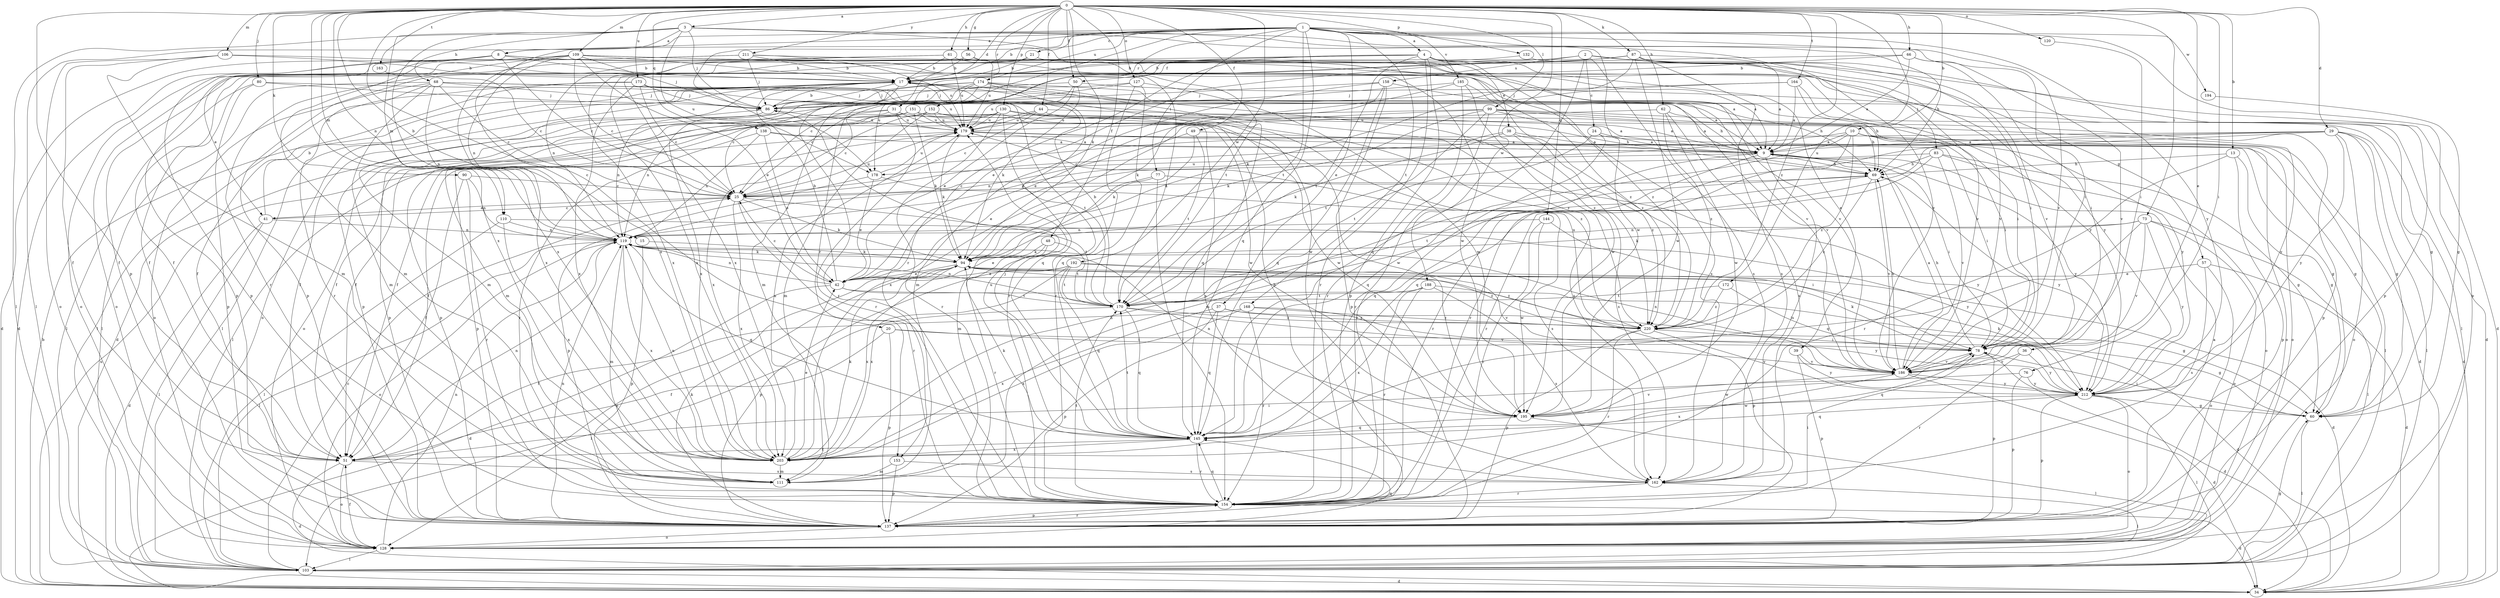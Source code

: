 strict digraph  {
0;
1;
2;
3;
4;
8;
9;
10;
13;
15;
17;
20;
21;
24;
25;
29;
31;
34;
36;
37;
38;
39;
41;
42;
44;
48;
49;
50;
51;
56;
57;
60;
61;
62;
66;
68;
69;
73;
76;
77;
78;
80;
83;
86;
87;
90;
94;
99;
103;
106;
109;
110;
111;
119;
120;
127;
128;
130;
132;
137;
138;
144;
145;
151;
152;
153;
154;
158;
162;
163;
164;
168;
170;
172;
173;
174;
178;
179;
185;
186;
188;
192;
194;
195;
203;
211;
212;
220;
0 -> 3  [label=a];
0 -> 10  [label=b];
0 -> 13  [label=b];
0 -> 15  [label=b];
0 -> 20  [label=c];
0 -> 29  [label=d];
0 -> 31  [label=d];
0 -> 36  [label=e];
0 -> 44  [label=f];
0 -> 48  [label=f];
0 -> 49  [label=f];
0 -> 50  [label=f];
0 -> 56  [label=g];
0 -> 61  [label=h];
0 -> 62  [label=h];
0 -> 66  [label=h];
0 -> 73  [label=i];
0 -> 76  [label=i];
0 -> 80  [label=j];
0 -> 87  [label=k];
0 -> 90  [label=k];
0 -> 94  [label=k];
0 -> 99  [label=l];
0 -> 106  [label=m];
0 -> 109  [label=m];
0 -> 110  [label=m];
0 -> 119  [label=n];
0 -> 120  [label=o];
0 -> 127  [label=o];
0 -> 130  [label=p];
0 -> 132  [label=p];
0 -> 137  [label=p];
0 -> 138  [label=q];
0 -> 144  [label=q];
0 -> 151  [label=r];
0 -> 163  [label=t];
0 -> 164  [label=t];
0 -> 172  [label=u];
0 -> 173  [label=u];
0 -> 188  [label=w];
0 -> 192  [label=w];
0 -> 203  [label=x];
0 -> 211  [label=y];
0 -> 220  [label=z];
1 -> 4  [label=a];
1 -> 8  [label=a];
1 -> 17  [label=b];
1 -> 21  [label=c];
1 -> 37  [label=e];
1 -> 77  [label=i];
1 -> 103  [label=l];
1 -> 128  [label=o];
1 -> 145  [label=q];
1 -> 152  [label=r];
1 -> 153  [label=r];
1 -> 168  [label=t];
1 -> 170  [label=t];
1 -> 174  [label=u];
1 -> 178  [label=u];
1 -> 185  [label=v];
1 -> 186  [label=v];
1 -> 194  [label=w];
1 -> 195  [label=w];
1 -> 203  [label=x];
1 -> 212  [label=y];
2 -> 24  [label=c];
2 -> 34  [label=d];
2 -> 83  [label=j];
2 -> 145  [label=q];
2 -> 158  [label=s];
2 -> 162  [label=s];
2 -> 203  [label=x];
3 -> 8  [label=a];
3 -> 68  [label=h];
3 -> 69  [label=h];
3 -> 78  [label=i];
3 -> 86  [label=j];
3 -> 103  [label=l];
3 -> 110  [label=m];
3 -> 170  [label=t];
3 -> 178  [label=u];
3 -> 186  [label=v];
3 -> 203  [label=x];
4 -> 38  [label=e];
4 -> 39  [label=e];
4 -> 50  [label=f];
4 -> 51  [label=f];
4 -> 57  [label=g];
4 -> 137  [label=p];
4 -> 153  [label=r];
4 -> 154  [label=r];
4 -> 162  [label=s];
4 -> 170  [label=t];
4 -> 178  [label=u];
8 -> 17  [label=b];
8 -> 25  [label=c];
8 -> 34  [label=d];
8 -> 41  [label=e];
8 -> 111  [label=m];
8 -> 137  [label=p];
8 -> 170  [label=t];
8 -> 220  [label=z];
9 -> 69  [label=h];
9 -> 78  [label=i];
9 -> 145  [label=q];
9 -> 154  [label=r];
9 -> 162  [label=s];
9 -> 178  [label=u];
9 -> 212  [label=y];
10 -> 9  [label=a];
10 -> 34  [label=d];
10 -> 103  [label=l];
10 -> 119  [label=n];
10 -> 128  [label=o];
10 -> 145  [label=q];
10 -> 154  [label=r];
10 -> 220  [label=z];
13 -> 60  [label=g];
13 -> 69  [label=h];
13 -> 137  [label=p];
13 -> 154  [label=r];
15 -> 94  [label=k];
15 -> 137  [label=p];
17 -> 86  [label=j];
17 -> 103  [label=l];
17 -> 111  [label=m];
17 -> 128  [label=o];
17 -> 145  [label=q];
17 -> 154  [label=r];
17 -> 220  [label=z];
20 -> 51  [label=f];
20 -> 60  [label=g];
20 -> 78  [label=i];
20 -> 137  [label=p];
21 -> 9  [label=a];
21 -> 17  [label=b];
21 -> 137  [label=p];
21 -> 186  [label=v];
21 -> 203  [label=x];
24 -> 9  [label=a];
24 -> 128  [label=o];
24 -> 154  [label=r];
24 -> 170  [label=t];
25 -> 41  [label=e];
25 -> 94  [label=k];
25 -> 154  [label=r];
25 -> 170  [label=t];
25 -> 179  [label=u];
25 -> 203  [label=x];
29 -> 9  [label=a];
29 -> 34  [label=d];
29 -> 51  [label=f];
29 -> 60  [label=g];
29 -> 103  [label=l];
29 -> 111  [label=m];
29 -> 128  [label=o];
29 -> 145  [label=q];
29 -> 212  [label=y];
31 -> 25  [label=c];
31 -> 119  [label=n];
31 -> 137  [label=p];
31 -> 154  [label=r];
31 -> 162  [label=s];
31 -> 179  [label=u];
31 -> 195  [label=w];
34 -> 17  [label=b];
34 -> 179  [label=u];
36 -> 154  [label=r];
36 -> 186  [label=v];
36 -> 212  [label=y];
37 -> 34  [label=d];
37 -> 137  [label=p];
37 -> 145  [label=q];
37 -> 203  [label=x];
37 -> 220  [label=z];
38 -> 9  [label=a];
38 -> 25  [label=c];
38 -> 94  [label=k];
38 -> 162  [label=s];
38 -> 220  [label=z];
39 -> 137  [label=p];
39 -> 186  [label=v];
39 -> 212  [label=y];
41 -> 17  [label=b];
41 -> 25  [label=c];
41 -> 34  [label=d];
41 -> 103  [label=l];
41 -> 119  [label=n];
42 -> 17  [label=b];
42 -> 25  [label=c];
42 -> 34  [label=d];
42 -> 60  [label=g];
42 -> 119  [label=n];
42 -> 170  [label=t];
44 -> 9  [label=a];
44 -> 25  [label=c];
44 -> 103  [label=l];
44 -> 162  [label=s];
44 -> 179  [label=u];
48 -> 42  [label=e];
48 -> 94  [label=k];
48 -> 154  [label=r];
48 -> 170  [label=t];
49 -> 9  [label=a];
49 -> 94  [label=k];
49 -> 119  [label=n];
49 -> 170  [label=t];
50 -> 34  [label=d];
50 -> 42  [label=e];
50 -> 86  [label=j];
50 -> 94  [label=k];
50 -> 179  [label=u];
51 -> 34  [label=d];
51 -> 78  [label=i];
51 -> 119  [label=n];
51 -> 128  [label=o];
51 -> 162  [label=s];
56 -> 17  [label=b];
56 -> 179  [label=u];
56 -> 203  [label=x];
56 -> 220  [label=z];
57 -> 34  [label=d];
57 -> 42  [label=e];
57 -> 128  [label=o];
57 -> 162  [label=s];
60 -> 78  [label=i];
60 -> 103  [label=l];
61 -> 17  [label=b];
61 -> 119  [label=n];
61 -> 128  [label=o];
61 -> 179  [label=u];
61 -> 195  [label=w];
61 -> 212  [label=y];
62 -> 9  [label=a];
62 -> 162  [label=s];
62 -> 179  [label=u];
62 -> 195  [label=w];
62 -> 220  [label=z];
66 -> 9  [label=a];
66 -> 17  [label=b];
66 -> 51  [label=f];
66 -> 78  [label=i];
66 -> 186  [label=v];
68 -> 25  [label=c];
68 -> 69  [label=h];
68 -> 86  [label=j];
68 -> 103  [label=l];
68 -> 111  [label=m];
68 -> 119  [label=n];
68 -> 128  [label=o];
68 -> 154  [label=r];
68 -> 195  [label=w];
69 -> 25  [label=c];
69 -> 170  [label=t];
69 -> 186  [label=v];
69 -> 212  [label=y];
69 -> 220  [label=z];
73 -> 94  [label=k];
73 -> 103  [label=l];
73 -> 119  [label=n];
73 -> 128  [label=o];
73 -> 145  [label=q];
73 -> 186  [label=v];
73 -> 212  [label=y];
76 -> 137  [label=p];
76 -> 195  [label=w];
76 -> 212  [label=y];
77 -> 25  [label=c];
77 -> 111  [label=m];
77 -> 154  [label=r];
77 -> 212  [label=y];
78 -> 34  [label=d];
78 -> 69  [label=h];
78 -> 94  [label=k];
78 -> 137  [label=p];
78 -> 145  [label=q];
78 -> 186  [label=v];
80 -> 86  [label=j];
80 -> 103  [label=l];
80 -> 137  [label=p];
80 -> 220  [label=z];
83 -> 42  [label=e];
83 -> 60  [label=g];
83 -> 69  [label=h];
83 -> 128  [label=o];
83 -> 154  [label=r];
83 -> 186  [label=v];
86 -> 17  [label=b];
86 -> 51  [label=f];
86 -> 119  [label=n];
86 -> 179  [label=u];
87 -> 9  [label=a];
87 -> 17  [label=b];
87 -> 25  [label=c];
87 -> 42  [label=e];
87 -> 51  [label=f];
87 -> 78  [label=i];
87 -> 94  [label=k];
87 -> 137  [label=p];
87 -> 162  [label=s];
87 -> 186  [label=v];
87 -> 195  [label=w];
90 -> 25  [label=c];
90 -> 51  [label=f];
90 -> 119  [label=n];
90 -> 154  [label=r];
94 -> 34  [label=d];
94 -> 42  [label=e];
94 -> 128  [label=o];
94 -> 203  [label=x];
94 -> 220  [label=z];
99 -> 9  [label=a];
99 -> 69  [label=h];
99 -> 94  [label=k];
99 -> 137  [label=p];
99 -> 154  [label=r];
99 -> 170  [label=t];
99 -> 179  [label=u];
99 -> 203  [label=x];
99 -> 212  [label=y];
103 -> 25  [label=c];
103 -> 34  [label=d];
103 -> 60  [label=g];
106 -> 17  [label=b];
106 -> 51  [label=f];
106 -> 111  [label=m];
106 -> 128  [label=o];
106 -> 186  [label=v];
109 -> 9  [label=a];
109 -> 17  [label=b];
109 -> 25  [label=c];
109 -> 42  [label=e];
109 -> 86  [label=j];
109 -> 119  [label=n];
109 -> 137  [label=p];
109 -> 154  [label=r];
109 -> 203  [label=x];
109 -> 212  [label=y];
110 -> 103  [label=l];
110 -> 119  [label=n];
110 -> 203  [label=x];
110 -> 212  [label=y];
119 -> 94  [label=k];
119 -> 103  [label=l];
119 -> 111  [label=m];
119 -> 128  [label=o];
119 -> 145  [label=q];
119 -> 203  [label=x];
120 -> 78  [label=i];
127 -> 34  [label=d];
127 -> 86  [label=j];
127 -> 145  [label=q];
127 -> 154  [label=r];
127 -> 195  [label=w];
128 -> 51  [label=f];
128 -> 103  [label=l];
128 -> 119  [label=n];
128 -> 145  [label=q];
130 -> 51  [label=f];
130 -> 111  [label=m];
130 -> 154  [label=r];
130 -> 170  [label=t];
130 -> 179  [label=u];
130 -> 195  [label=w];
130 -> 212  [label=y];
132 -> 17  [label=b];
132 -> 186  [label=v];
137 -> 9  [label=a];
137 -> 94  [label=k];
137 -> 119  [label=n];
137 -> 128  [label=o];
137 -> 154  [label=r];
138 -> 9  [label=a];
138 -> 42  [label=e];
138 -> 60  [label=g];
138 -> 119  [label=n];
138 -> 154  [label=r];
144 -> 78  [label=i];
144 -> 119  [label=n];
144 -> 154  [label=r];
144 -> 195  [label=w];
145 -> 51  [label=f];
145 -> 86  [label=j];
145 -> 94  [label=k];
145 -> 154  [label=r];
145 -> 170  [label=t];
145 -> 179  [label=u];
145 -> 203  [label=x];
151 -> 51  [label=f];
151 -> 78  [label=i];
151 -> 94  [label=k];
151 -> 128  [label=o];
151 -> 137  [label=p];
151 -> 179  [label=u];
151 -> 195  [label=w];
152 -> 51  [label=f];
152 -> 69  [label=h];
152 -> 111  [label=m];
152 -> 179  [label=u];
152 -> 203  [label=x];
152 -> 220  [label=z];
153 -> 111  [label=m];
153 -> 137  [label=p];
153 -> 162  [label=s];
154 -> 34  [label=d];
154 -> 78  [label=i];
154 -> 137  [label=p];
154 -> 145  [label=q];
154 -> 170  [label=t];
158 -> 69  [label=h];
158 -> 86  [label=j];
158 -> 94  [label=k];
158 -> 111  [label=m];
158 -> 137  [label=p];
158 -> 145  [label=q];
162 -> 17  [label=b];
162 -> 103  [label=l];
162 -> 154  [label=r];
163 -> 25  [label=c];
164 -> 9  [label=a];
164 -> 25  [label=c];
164 -> 69  [label=h];
164 -> 78  [label=i];
164 -> 86  [label=j];
168 -> 51  [label=f];
168 -> 154  [label=r];
168 -> 203  [label=x];
168 -> 212  [label=y];
168 -> 220  [label=z];
170 -> 17  [label=b];
170 -> 103  [label=l];
170 -> 119  [label=n];
170 -> 145  [label=q];
170 -> 186  [label=v];
170 -> 220  [label=z];
172 -> 78  [label=i];
172 -> 170  [label=t];
172 -> 220  [label=z];
173 -> 9  [label=a];
173 -> 25  [label=c];
173 -> 51  [label=f];
173 -> 86  [label=j];
173 -> 103  [label=l];
173 -> 179  [label=u];
173 -> 186  [label=v];
173 -> 203  [label=x];
174 -> 25  [label=c];
174 -> 60  [label=g];
174 -> 86  [label=j];
174 -> 103  [label=l];
174 -> 111  [label=m];
174 -> 137  [label=p];
174 -> 145  [label=q];
174 -> 154  [label=r];
174 -> 203  [label=x];
178 -> 42  [label=e];
178 -> 137  [label=p];
178 -> 162  [label=s];
178 -> 179  [label=u];
179 -> 9  [label=a];
179 -> 60  [label=g];
179 -> 78  [label=i];
179 -> 94  [label=k];
179 -> 137  [label=p];
185 -> 42  [label=e];
185 -> 86  [label=j];
185 -> 154  [label=r];
185 -> 195  [label=w];
185 -> 220  [label=z];
186 -> 9  [label=a];
186 -> 34  [label=d];
186 -> 69  [label=h];
186 -> 119  [label=n];
186 -> 203  [label=x];
186 -> 212  [label=y];
188 -> 137  [label=p];
188 -> 154  [label=r];
188 -> 162  [label=s];
188 -> 170  [label=t];
188 -> 203  [label=x];
192 -> 42  [label=e];
192 -> 137  [label=p];
192 -> 145  [label=q];
192 -> 170  [label=t];
192 -> 186  [label=v];
192 -> 203  [label=x];
192 -> 220  [label=z];
194 -> 60  [label=g];
195 -> 103  [label=l];
195 -> 119  [label=n];
195 -> 145  [label=q];
195 -> 186  [label=v];
203 -> 42  [label=e];
203 -> 69  [label=h];
203 -> 94  [label=k];
203 -> 111  [label=m];
203 -> 119  [label=n];
203 -> 179  [label=u];
211 -> 17  [label=b];
211 -> 34  [label=d];
211 -> 86  [label=j];
211 -> 128  [label=o];
211 -> 179  [label=u];
211 -> 186  [label=v];
212 -> 60  [label=g];
212 -> 94  [label=k];
212 -> 103  [label=l];
212 -> 128  [label=o];
212 -> 137  [label=p];
212 -> 145  [label=q];
212 -> 195  [label=w];
220 -> 78  [label=i];
220 -> 137  [label=p];
220 -> 154  [label=r];
220 -> 179  [label=u];
220 -> 212  [label=y];
}
